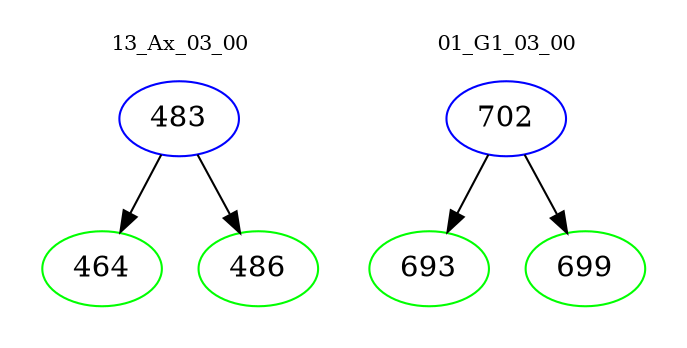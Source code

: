 digraph{
subgraph cluster_0 {
color = white
label = "13_Ax_03_00";
fontsize=10;
T0_483 [label="483", color="blue"]
T0_483 -> T0_464 [color="black"]
T0_464 [label="464", color="green"]
T0_483 -> T0_486 [color="black"]
T0_486 [label="486", color="green"]
}
subgraph cluster_1 {
color = white
label = "01_G1_03_00";
fontsize=10;
T1_702 [label="702", color="blue"]
T1_702 -> T1_693 [color="black"]
T1_693 [label="693", color="green"]
T1_702 -> T1_699 [color="black"]
T1_699 [label="699", color="green"]
}
}
